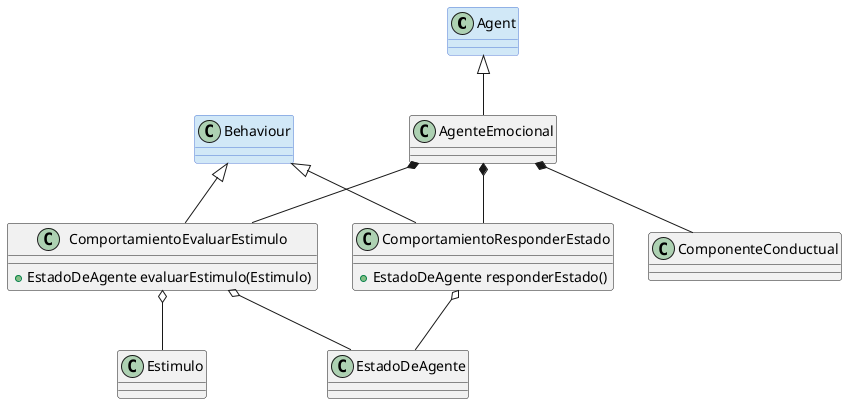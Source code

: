 @startuml

class Agent #d1e8f7 ##517ad4 {

}

class Behaviour #d1e8f7 ##517ad4 {

}

class ComportamientoEvaluarEstimulo {
+ EstadoDeAgente evaluarEstimulo(Estimulo)
}

class ComportamientoResponderEstado {
+ EstadoDeAgente responderEstado()
}

class EstadoDeAgente {

}

class Estimulo {

}

Agent <|-- AgenteEmocional
AgenteEmocional *-- ComponenteConductual
Behaviour <|-- ComportamientoEvaluarEstimulo
Behaviour <|-- ComportamientoResponderEstado
AgenteEmocional *-- ComportamientoResponderEstado
AgenteEmocional *-- ComportamientoEvaluarEstimulo
ComportamientoEvaluarEstimulo o-- Estimulo
ComportamientoEvaluarEstimulo o-- EstadoDeAgente
ComportamientoResponderEstado o-- EstadoDeAgente

@enduml
